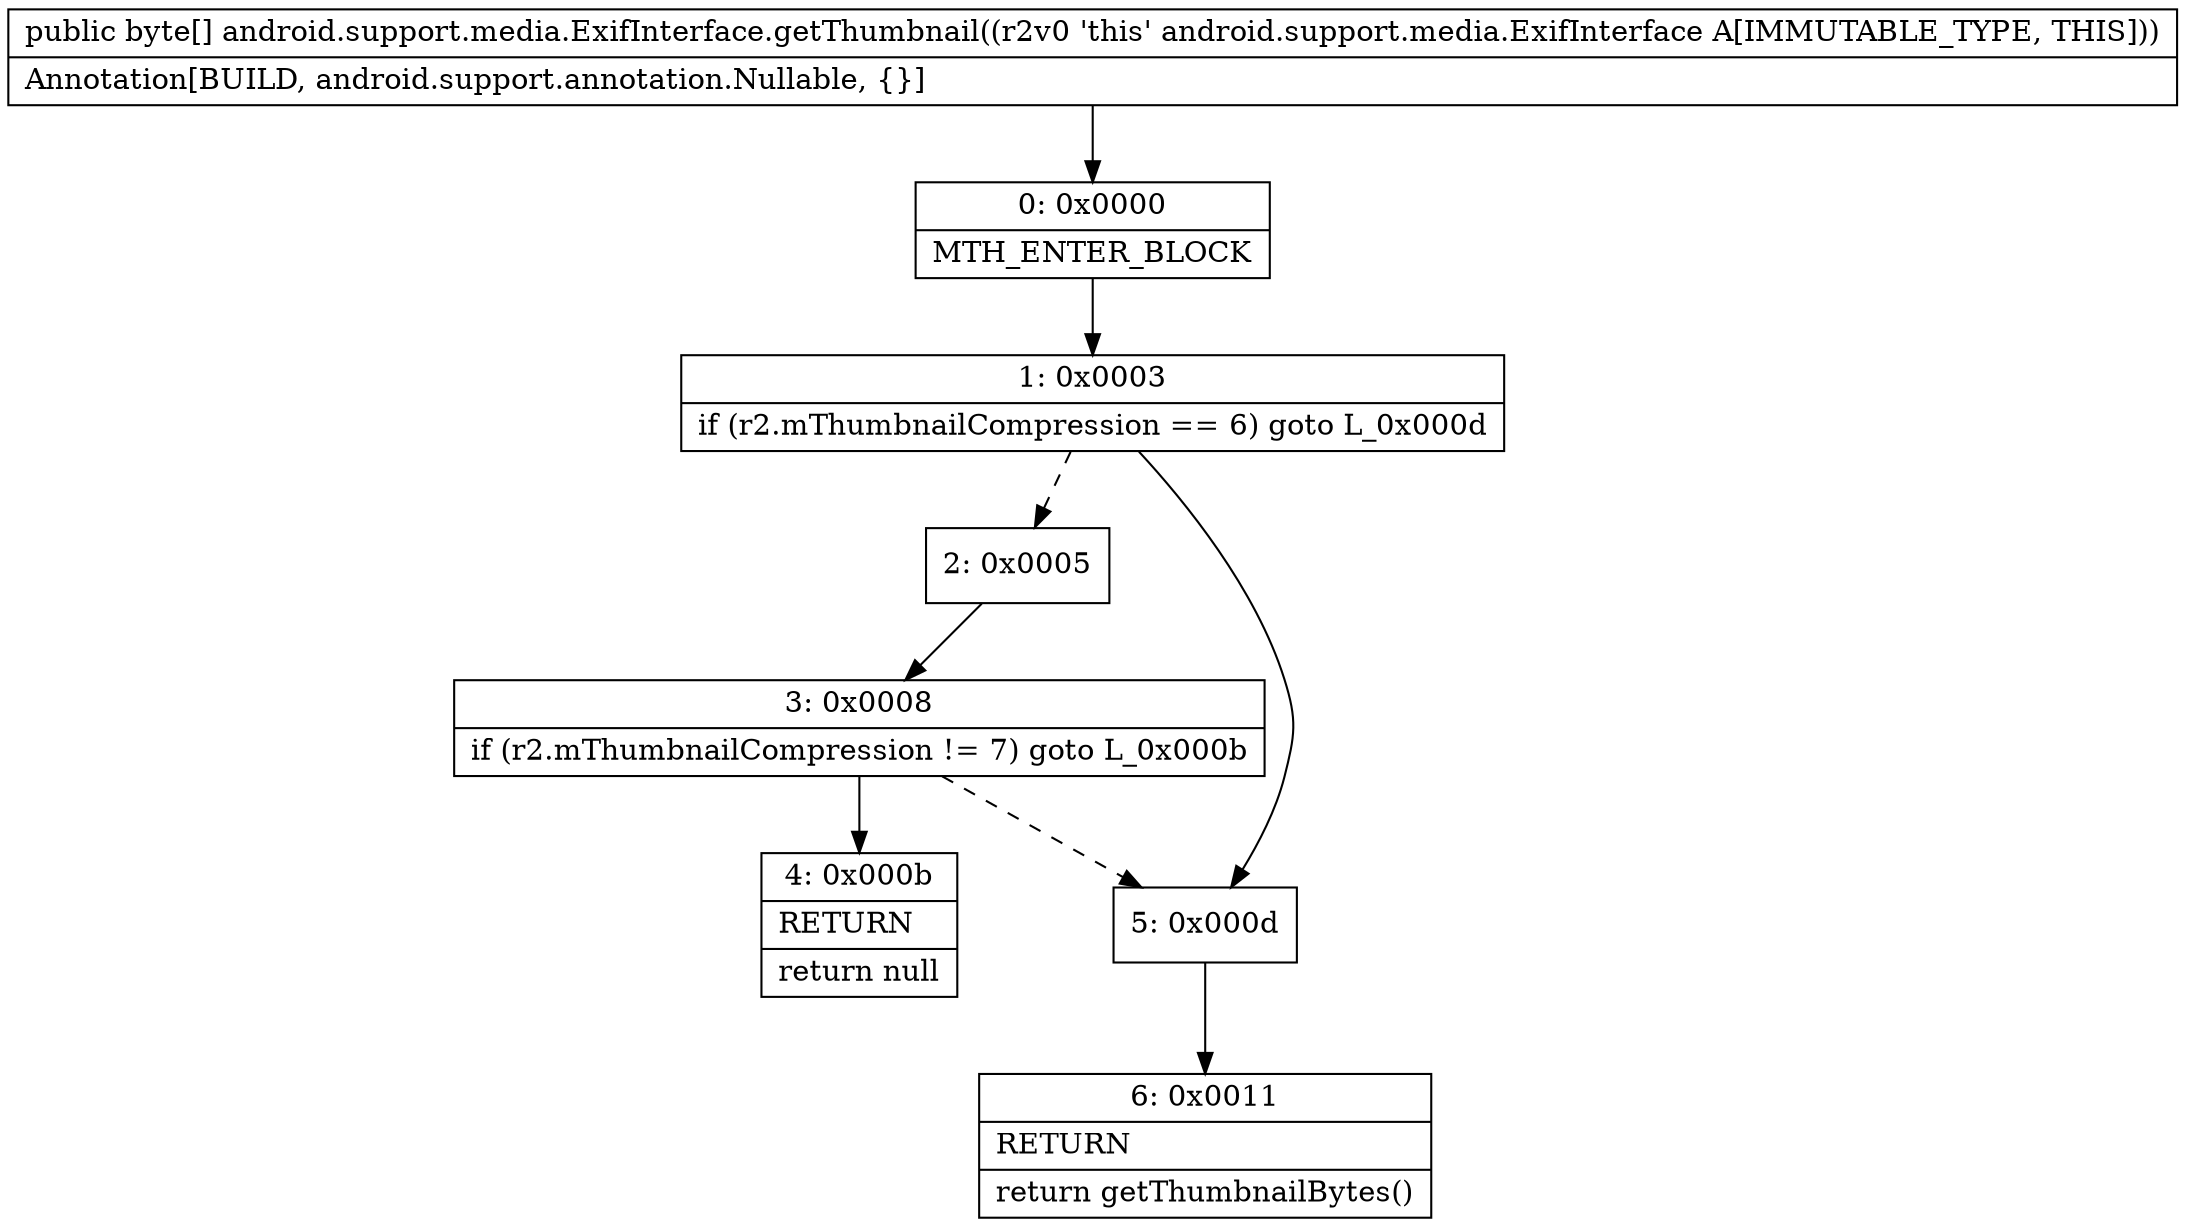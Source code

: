 digraph "CFG forandroid.support.media.ExifInterface.getThumbnail()[B" {
Node_0 [shape=record,label="{0\:\ 0x0000|MTH_ENTER_BLOCK\l}"];
Node_1 [shape=record,label="{1\:\ 0x0003|if (r2.mThumbnailCompression == 6) goto L_0x000d\l}"];
Node_2 [shape=record,label="{2\:\ 0x0005}"];
Node_3 [shape=record,label="{3\:\ 0x0008|if (r2.mThumbnailCompression != 7) goto L_0x000b\l}"];
Node_4 [shape=record,label="{4\:\ 0x000b|RETURN\l|return null\l}"];
Node_5 [shape=record,label="{5\:\ 0x000d}"];
Node_6 [shape=record,label="{6\:\ 0x0011|RETURN\l|return getThumbnailBytes()\l}"];
MethodNode[shape=record,label="{public byte[] android.support.media.ExifInterface.getThumbnail((r2v0 'this' android.support.media.ExifInterface A[IMMUTABLE_TYPE, THIS]))  | Annotation[BUILD, android.support.annotation.Nullable, \{\}]\l}"];
MethodNode -> Node_0;
Node_0 -> Node_1;
Node_1 -> Node_2[style=dashed];
Node_1 -> Node_5;
Node_2 -> Node_3;
Node_3 -> Node_4;
Node_3 -> Node_5[style=dashed];
Node_5 -> Node_6;
}

